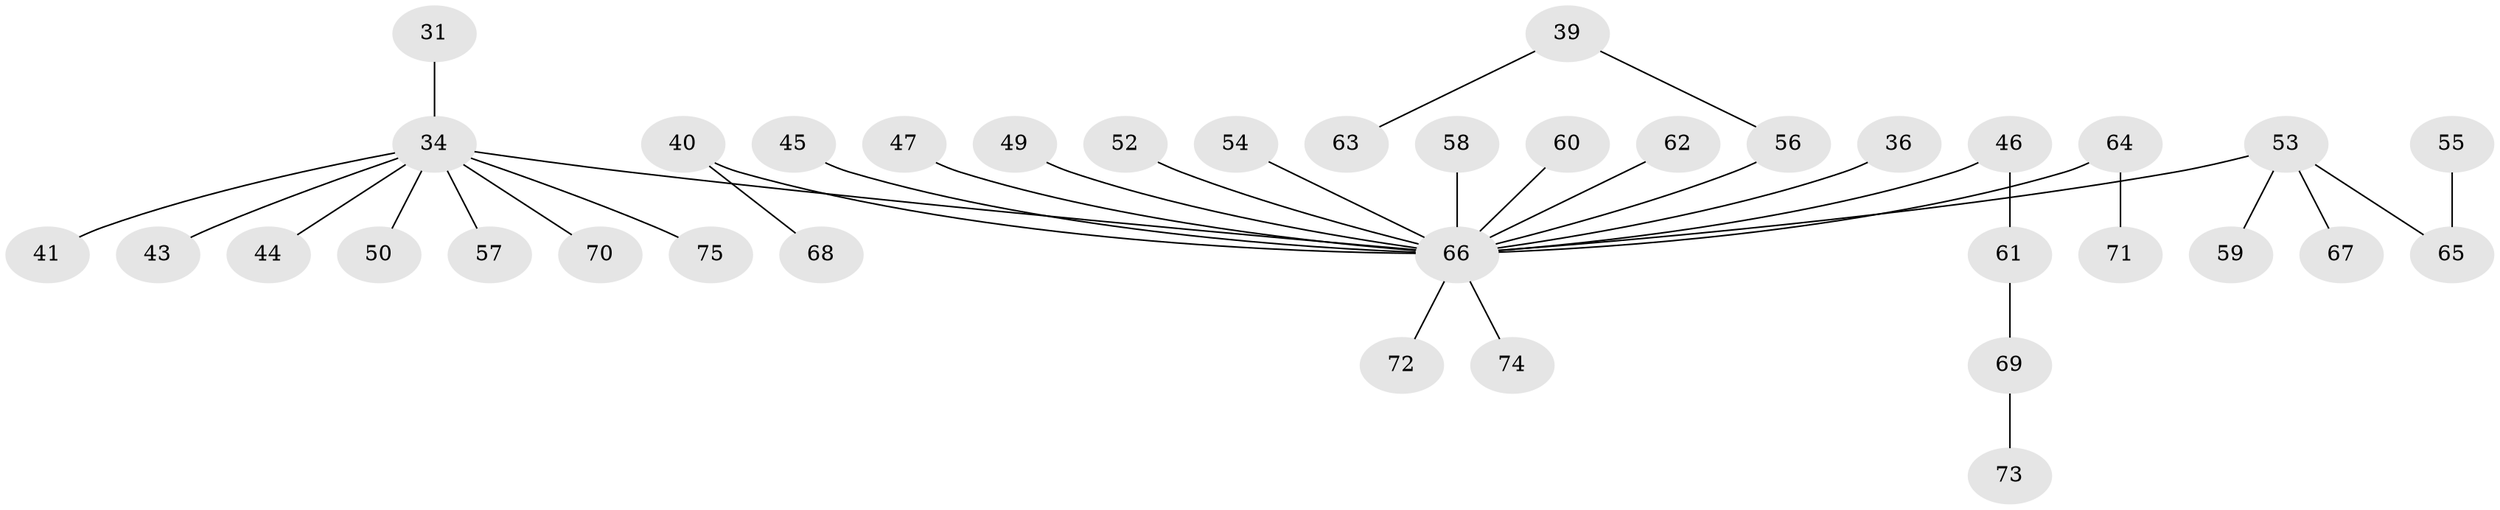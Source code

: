 // original degree distribution, {4: 0.08, 5: 0.05333333333333334, 7: 0.013333333333333334, 3: 0.12, 2: 0.2, 1: 0.5333333333333333}
// Generated by graph-tools (version 1.1) at 2025/53/03/09/25 04:53:10]
// undirected, 37 vertices, 36 edges
graph export_dot {
graph [start="1"]
  node [color=gray90,style=filled];
  31;
  34 [super="+11+15+17"];
  36;
  39;
  40 [super="+6"];
  41;
  43;
  44;
  45;
  46;
  47;
  49;
  50;
  52;
  53 [super="+16+25+27+30"];
  54;
  55;
  56 [super="+9+37+33"];
  57;
  58;
  59;
  60;
  61;
  62;
  63;
  64;
  65 [super="+48"];
  66 [super="+3+2+7+21+51+20+26+29+42"];
  67;
  68;
  69;
  70;
  71;
  72 [super="+13"];
  73;
  74 [super="+14"];
  75;
  31 -- 34;
  34 -- 50;
  34 -- 75;
  34 -- 66;
  34 -- 41;
  34 -- 57;
  34 -- 70;
  34 -- 43;
  34 -- 44;
  36 -- 66;
  39 -- 63;
  39 -- 56;
  40 -- 68;
  40 -- 66;
  45 -- 66;
  46 -- 61;
  46 -- 66;
  47 -- 66;
  49 -- 66;
  52 -- 66;
  53 -- 59;
  53 -- 66;
  53 -- 67;
  53 -- 65;
  54 -- 66;
  55 -- 65;
  56 -- 66;
  58 -- 66;
  60 -- 66;
  61 -- 69;
  62 -- 66;
  64 -- 71;
  64 -- 66;
  66 -- 74;
  66 -- 72;
  69 -- 73;
}
